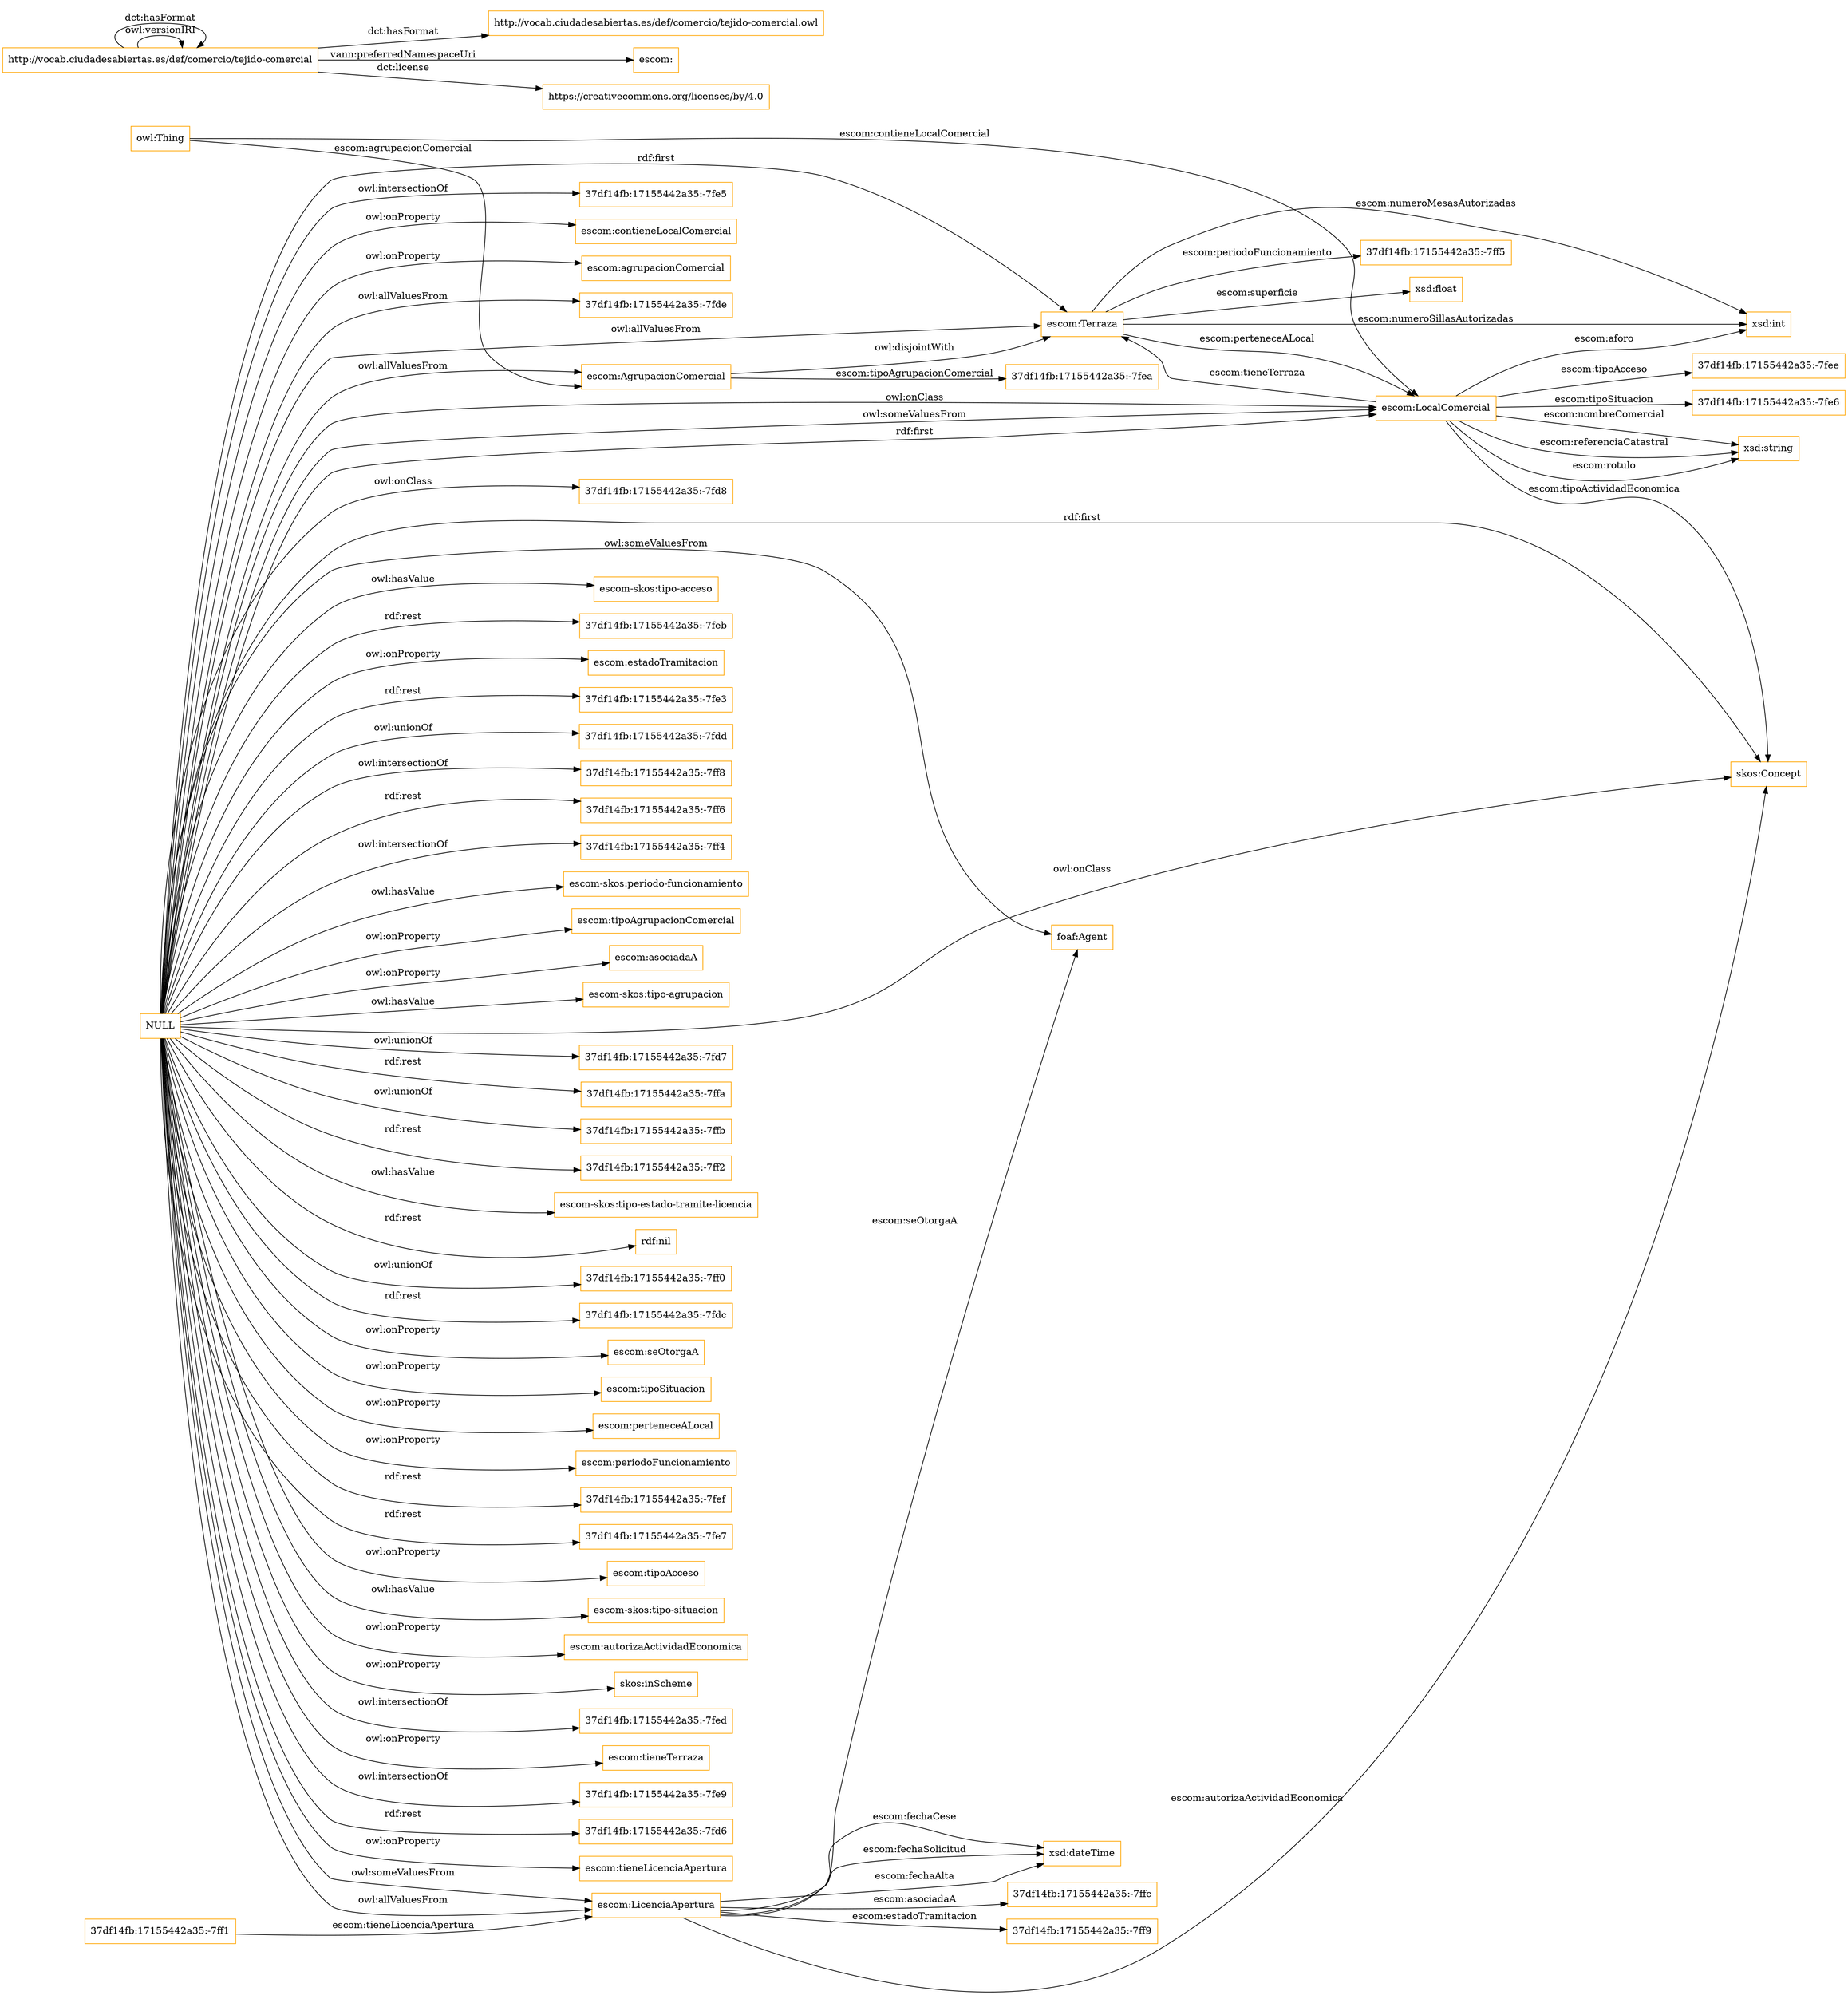 digraph ar2dtool_diagram { 
rankdir=LR;
size="1501"
node [shape = rectangle, color="orange"]; "37df14fb:17155442a35:-7fea" "escom:AgrupacionComercial" "37df14fb:17155442a35:-7ff1" "37df14fb:17155442a35:-7fde" "37df14fb:17155442a35:-7ffc" "37df14fb:17155442a35:-7fee" "37df14fb:17155442a35:-7ff5" "foaf:Agent" "37df14fb:17155442a35:-7ff9" "escom:Terraza" "escom:LocalComercial" "37df14fb:17155442a35:-7fe6" "37df14fb:17155442a35:-7fd8" "skos:Concept" "escom:LicenciaApertura" ; /*classes style*/
	"http://vocab.ciudadesabiertas.es/def/comercio/tejido-comercial" -> "http://vocab.ciudadesabiertas.es/def/comercio/tejido-comercial.owl" [ label = "dct:hasFormat" ];
	"http://vocab.ciudadesabiertas.es/def/comercio/tejido-comercial" -> "escom:" [ label = "vann:preferredNamespaceUri" ];
	"http://vocab.ciudadesabiertas.es/def/comercio/tejido-comercial" -> "http://vocab.ciudadesabiertas.es/def/comercio/tejido-comercial" [ label = "owl:versionIRI" ];
	"http://vocab.ciudadesabiertas.es/def/comercio/tejido-comercial" -> "https://creativecommons.org/licenses/by/4.0" [ label = "dct:license" ];
	"http://vocab.ciudadesabiertas.es/def/comercio/tejido-comercial" -> "http://vocab.ciudadesabiertas.es/def/comercio/tejido-comercial" [ label = "dct:hasFormat" ];
	"NULL" -> "escom:AgrupacionComercial" [ label = "owl:allValuesFrom" ];
	"NULL" -> "escom-skos:tipo-acceso" [ label = "owl:hasValue" ];
	"NULL" -> "37df14fb:17155442a35:-7feb" [ label = "rdf:rest" ];
	"NULL" -> "escom:estadoTramitacion" [ label = "owl:onProperty" ];
	"NULL" -> "37df14fb:17155442a35:-7fe3" [ label = "rdf:rest" ];
	"NULL" -> "37df14fb:17155442a35:-7fdd" [ label = "owl:unionOf" ];
	"NULL" -> "37df14fb:17155442a35:-7ff8" [ label = "owl:intersectionOf" ];
	"NULL" -> "37df14fb:17155442a35:-7ff6" [ label = "rdf:rest" ];
	"NULL" -> "skos:Concept" [ label = "rdf:first" ];
	"NULL" -> "37df14fb:17155442a35:-7ff4" [ label = "owl:intersectionOf" ];
	"NULL" -> "escom-skos:periodo-funcionamiento" [ label = "owl:hasValue" ];
	"NULL" -> "escom:tipoAgrupacionComercial" [ label = "owl:onProperty" ];
	"NULL" -> "escom:Terraza" [ label = "rdf:first" ];
	"NULL" -> "escom:asociadaA" [ label = "owl:onProperty" ];
	"NULL" -> "escom:LocalComercial" [ label = "owl:onClass" ];
	"NULL" -> "escom-skos:tipo-agrupacion" [ label = "owl:hasValue" ];
	"NULL" -> "37df14fb:17155442a35:-7fd7" [ label = "owl:unionOf" ];
	"NULL" -> "37df14fb:17155442a35:-7ffa" [ label = "rdf:rest" ];
	"NULL" -> "foaf:Agent" [ label = "owl:someValuesFrom" ];
	"NULL" -> "37df14fb:17155442a35:-7ffb" [ label = "owl:unionOf" ];
	"NULL" -> "37df14fb:17155442a35:-7ff2" [ label = "rdf:rest" ];
	"NULL" -> "escom-skos:tipo-estado-tramite-licencia" [ label = "owl:hasValue" ];
	"NULL" -> "rdf:nil" [ label = "rdf:rest" ];
	"NULL" -> "37df14fb:17155442a35:-7ff0" [ label = "owl:unionOf" ];
	"NULL" -> "37df14fb:17155442a35:-7fdc" [ label = "rdf:rest" ];
	"NULL" -> "escom:seOtorgaA" [ label = "owl:onProperty" ];
	"NULL" -> "escom:tipoSituacion" [ label = "owl:onProperty" ];
	"NULL" -> "escom:perteneceALocal" [ label = "owl:onProperty" ];
	"NULL" -> "escom:LocalComercial" [ label = "owl:someValuesFrom" ];
	"NULL" -> "escom:periodoFuncionamiento" [ label = "owl:onProperty" ];
	"NULL" -> "37df14fb:17155442a35:-7fef" [ label = "rdf:rest" ];
	"NULL" -> "37df14fb:17155442a35:-7fe7" [ label = "rdf:rest" ];
	"NULL" -> "37df14fb:17155442a35:-7fd8" [ label = "owl:onClass" ];
	"NULL" -> "escom:tipoAcceso" [ label = "owl:onProperty" ];
	"NULL" -> "escom:LicenciaApertura" [ label = "owl:someValuesFrom" ];
	"NULL" -> "escom:Terraza" [ label = "owl:allValuesFrom" ];
	"NULL" -> "escom-skos:tipo-situacion" [ label = "owl:hasValue" ];
	"NULL" -> "37df14fb:17155442a35:-7fde" [ label = "owl:allValuesFrom" ];
	"NULL" -> "skos:Concept" [ label = "owl:onClass" ];
	"NULL" -> "escom:autorizaActividadEconomica" [ label = "owl:onProperty" ];
	"NULL" -> "skos:inScheme" [ label = "owl:onProperty" ];
	"NULL" -> "37df14fb:17155442a35:-7fed" [ label = "owl:intersectionOf" ];
	"NULL" -> "escom:tieneTerraza" [ label = "owl:onProperty" ];
	"NULL" -> "37df14fb:17155442a35:-7fe9" [ label = "owl:intersectionOf" ];
	"NULL" -> "37df14fb:17155442a35:-7fd6" [ label = "rdf:rest" ];
	"NULL" -> "escom:tieneLicenciaApertura" [ label = "owl:onProperty" ];
	"NULL" -> "37df14fb:17155442a35:-7fe5" [ label = "owl:intersectionOf" ];
	"NULL" -> "escom:LicenciaApertura" [ label = "owl:allValuesFrom" ];
	"NULL" -> "escom:contieneLocalComercial" [ label = "owl:onProperty" ];
	"NULL" -> "escom:LocalComercial" [ label = "rdf:first" ];
	"NULL" -> "escom:agrupacionComercial" [ label = "owl:onProperty" ];
	"escom:AgrupacionComercial" -> "escom:Terraza" [ label = "owl:disjointWith" ];
	"escom:LocalComercial" -> "37df14fb:17155442a35:-7fe6" [ label = "escom:tipoSituacion" ];
	"escom:LicenciaApertura" -> "37df14fb:17155442a35:-7ffc" [ label = "escom:asociadaA" ];
	"escom:LicenciaApertura" -> "xsd:dateTime" [ label = "escom:fechaSolicitud" ];
	"escom:Terraza" -> "xsd:float" [ label = "escom:superficie" ];
	"escom:AgrupacionComercial" -> "37df14fb:17155442a35:-7fea" [ label = "escom:tipoAgrupacionComercial" ];
	"escom:Terraza" -> "escom:LocalComercial" [ label = "escom:perteneceALocal" ];
	"escom:LocalComercial" -> "xsd:string" [ label = "escom:referenciaCatastral" ];
	"escom:LocalComercial" -> "skos:Concept" [ label = "escom:tipoActividadEconomica" ];
	"escom:LocalComercial" -> "xsd:int" [ label = "escom:aforo" ];
	"escom:LocalComercial" -> "escom:Terraza" [ label = "escom:tieneTerraza" ];
	"escom:LocalComercial" -> "xsd:string" [ label = "escom:rotulo" ];
	"escom:Terraza" -> "xsd:int" [ label = "escom:numeroSillasAutorizadas" ];
	"owl:Thing" -> "escom:AgrupacionComercial" [ label = "escom:agrupacionComercial" ];
	"escom:LocalComercial" -> "xsd:string" [ label = "escom:nombreComercial" ];
	"escom:LicenciaApertura" -> "foaf:Agent" [ label = "escom:seOtorgaA" ];
	"escom:LocalComercial" -> "37df14fb:17155442a35:-7fee" [ label = "escom:tipoAcceso" ];
	"37df14fb:17155442a35:-7ff1" -> "escom:LicenciaApertura" [ label = "escom:tieneLicenciaApertura" ];
	"escom:LicenciaApertura" -> "skos:Concept" [ label = "escom:autorizaActividadEconomica" ];
	"escom:LicenciaApertura" -> "xsd:dateTime" [ label = "escom:fechaAlta" ];
	"owl:Thing" -> "escom:LocalComercial" [ label = "escom:contieneLocalComercial" ];
	"escom:LicenciaApertura" -> "xsd:dateTime" [ label = "escom:fechaCese" ];
	"escom:LicenciaApertura" -> "37df14fb:17155442a35:-7ff9" [ label = "escom:estadoTramitacion" ];
	"escom:Terraza" -> "xsd:int" [ label = "escom:numeroMesasAutorizadas" ];
	"escom:Terraza" -> "37df14fb:17155442a35:-7ff5" [ label = "escom:periodoFuncionamiento" ];

}
